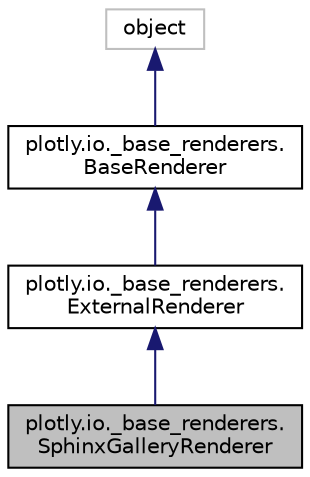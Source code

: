 digraph "plotly.io._base_renderers.SphinxGalleryRenderer"
{
 // LATEX_PDF_SIZE
  edge [fontname="Helvetica",fontsize="10",labelfontname="Helvetica",labelfontsize="10"];
  node [fontname="Helvetica",fontsize="10",shape=record];
  Node1 [label="plotly.io._base_renderers.\lSphinxGalleryRenderer",height=0.2,width=0.4,color="black", fillcolor="grey75", style="filled", fontcolor="black",tooltip=" "];
  Node2 -> Node1 [dir="back",color="midnightblue",fontsize="10",style="solid",fontname="Helvetica"];
  Node2 [label="plotly.io._base_renderers.\lExternalRenderer",height=0.2,width=0.4,color="black", fillcolor="white", style="filled",URL="$classplotly_1_1io_1_1__base__renderers_1_1_external_renderer.html",tooltip=" "];
  Node3 -> Node2 [dir="back",color="midnightblue",fontsize="10",style="solid",fontname="Helvetica"];
  Node3 [label="plotly.io._base_renderers.\lBaseRenderer",height=0.2,width=0.4,color="black", fillcolor="white", style="filled",URL="$classplotly_1_1io_1_1__base__renderers_1_1_base_renderer.html",tooltip=" "];
  Node4 -> Node3 [dir="back",color="midnightblue",fontsize="10",style="solid",fontname="Helvetica"];
  Node4 [label="object",height=0.2,width=0.4,color="grey75", fillcolor="white", style="filled",tooltip=" "];
}

